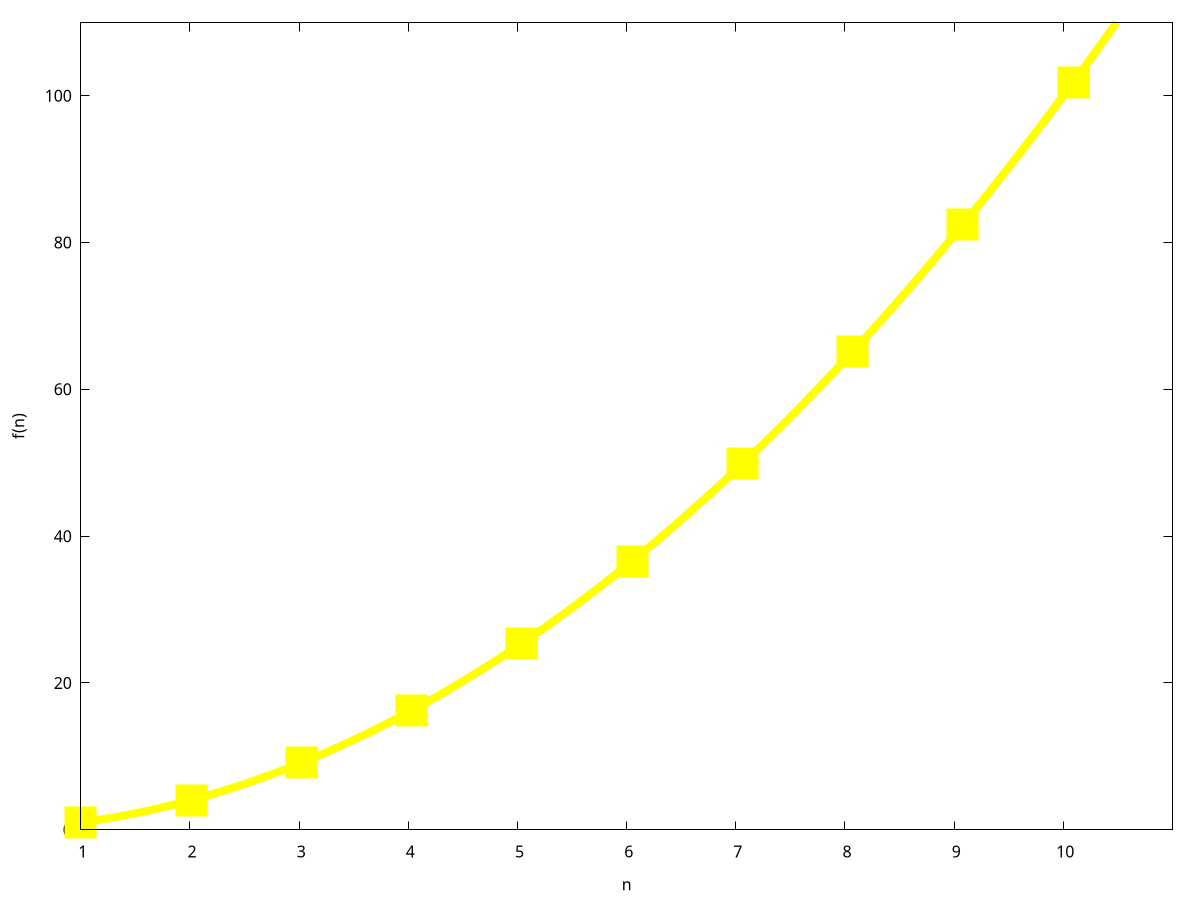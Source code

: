 set terminal jpeg enhanced size 1280,960 font "arial,32.0"
set output "nxn.jpg"
set xlabel "n"
set xtics 1,1,10
set ylabel "f(n)"
set style function linespoints
set style line 1 lw 8 lc rgb 'yellow' ps 4 pt 5 pi 10
plot [n=1:11][0:110] n*n ls 1 notitle
